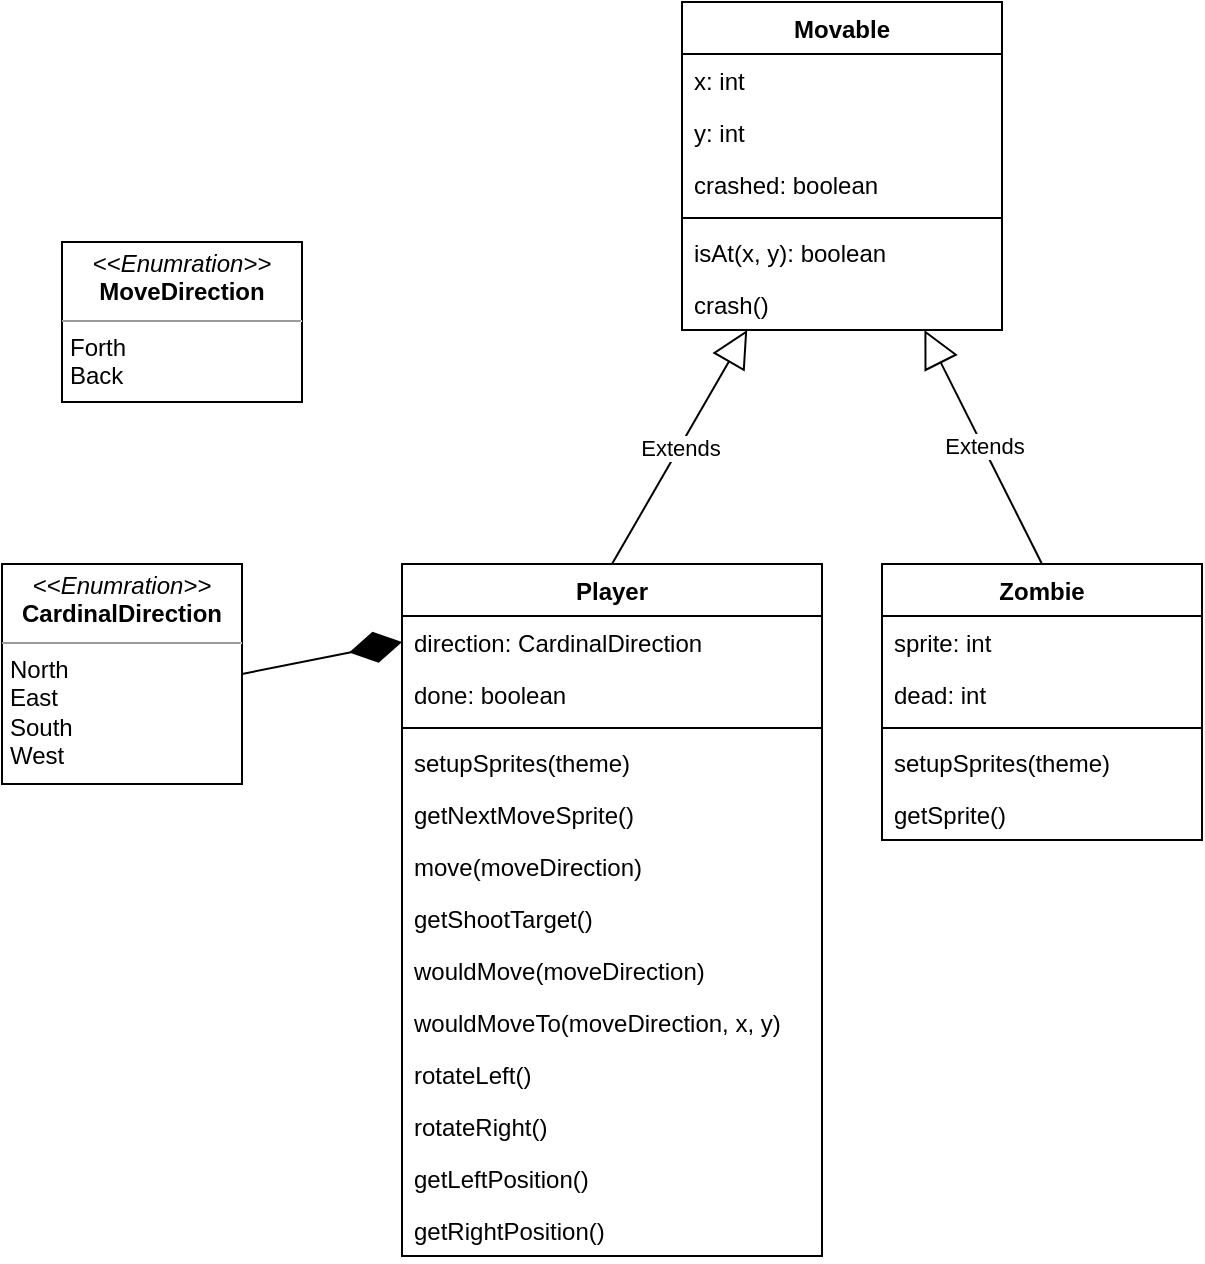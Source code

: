<mxfile version="17.4.4" type="device"><diagram id="NbDndeTtcB001uc9i8oT" name="Page-1"><mxGraphModel dx="1038" dy="547" grid="1" gridSize="10" guides="1" tooltips="1" connect="1" arrows="1" fold="1" page="1" pageScale="1" pageWidth="1169" pageHeight="1654" math="0" shadow="0"><root><mxCell id="0"/><mxCell id="1" parent="0"/><mxCell id="bDlVM_6Q_lE9BA9--f10-1" value="Player" style="swimlane;fontStyle=1;align=center;verticalAlign=top;childLayout=stackLayout;horizontal=1;startSize=26;horizontalStack=0;resizeParent=1;resizeParentMax=0;resizeLast=0;collapsible=1;marginBottom=0;" vertex="1" parent="1"><mxGeometry x="220" y="481" width="210" height="346" as="geometry"/></mxCell><mxCell id="bDlVM_6Q_lE9BA9--f10-2" value="direction: CardinalDirection" style="text;strokeColor=none;fillColor=none;align=left;verticalAlign=top;spacingLeft=4;spacingRight=4;overflow=hidden;rotatable=0;points=[[0,0.5],[1,0.5]];portConstraint=eastwest;" vertex="1" parent="bDlVM_6Q_lE9BA9--f10-1"><mxGeometry y="26" width="210" height="26" as="geometry"/></mxCell><mxCell id="bDlVM_6Q_lE9BA9--f10-3" value="done: boolean" style="text;strokeColor=none;fillColor=none;align=left;verticalAlign=top;spacingLeft=4;spacingRight=4;overflow=hidden;rotatable=0;points=[[0,0.5],[1,0.5]];portConstraint=eastwest;" vertex="1" parent="bDlVM_6Q_lE9BA9--f10-1"><mxGeometry y="52" width="210" height="26" as="geometry"/></mxCell><mxCell id="bDlVM_6Q_lE9BA9--f10-4" value="" style="line;strokeWidth=1;fillColor=none;align=left;verticalAlign=middle;spacingTop=-1;spacingLeft=3;spacingRight=3;rotatable=0;labelPosition=right;points=[];portConstraint=eastwest;" vertex="1" parent="bDlVM_6Q_lE9BA9--f10-1"><mxGeometry y="78" width="210" height="8" as="geometry"/></mxCell><mxCell id="bDlVM_6Q_lE9BA9--f10-5" value="setupSprites(theme)&#10;" style="text;strokeColor=none;fillColor=none;align=left;verticalAlign=top;spacingLeft=4;spacingRight=4;overflow=hidden;rotatable=0;points=[[0,0.5],[1,0.5]];portConstraint=eastwest;" vertex="1" parent="bDlVM_6Q_lE9BA9--f10-1"><mxGeometry y="86" width="210" height="26" as="geometry"/></mxCell><mxCell id="bDlVM_6Q_lE9BA9--f10-6" value="getNextMoveSprite()" style="text;strokeColor=none;fillColor=none;align=left;verticalAlign=top;spacingLeft=4;spacingRight=4;overflow=hidden;rotatable=0;points=[[0,0.5],[1,0.5]];portConstraint=eastwest;" vertex="1" parent="bDlVM_6Q_lE9BA9--f10-1"><mxGeometry y="112" width="210" height="26" as="geometry"/></mxCell><mxCell id="bDlVM_6Q_lE9BA9--f10-7" value="move(moveDirection)" style="text;strokeColor=none;fillColor=none;align=left;verticalAlign=top;spacingLeft=4;spacingRight=4;overflow=hidden;rotatable=0;points=[[0,0.5],[1,0.5]];portConstraint=eastwest;" vertex="1" parent="bDlVM_6Q_lE9BA9--f10-1"><mxGeometry y="138" width="210" height="26" as="geometry"/></mxCell><mxCell id="bDlVM_6Q_lE9BA9--f10-8" value="getShootTarget()" style="text;strokeColor=none;fillColor=none;align=left;verticalAlign=top;spacingLeft=4;spacingRight=4;overflow=hidden;rotatable=0;points=[[0,0.5],[1,0.5]];portConstraint=eastwest;" vertex="1" parent="bDlVM_6Q_lE9BA9--f10-1"><mxGeometry y="164" width="210" height="26" as="geometry"/></mxCell><mxCell id="bDlVM_6Q_lE9BA9--f10-9" value="wouldMove(moveDirection)" style="text;strokeColor=none;fillColor=none;align=left;verticalAlign=top;spacingLeft=4;spacingRight=4;overflow=hidden;rotatable=0;points=[[0,0.5],[1,0.5]];portConstraint=eastwest;" vertex="1" parent="bDlVM_6Q_lE9BA9--f10-1"><mxGeometry y="190" width="210" height="26" as="geometry"/></mxCell><mxCell id="bDlVM_6Q_lE9BA9--f10-10" value="wouldMoveTo(moveDirection, x, y)" style="text;strokeColor=none;fillColor=none;align=left;verticalAlign=top;spacingLeft=4;spacingRight=4;overflow=hidden;rotatable=0;points=[[0,0.5],[1,0.5]];portConstraint=eastwest;" vertex="1" parent="bDlVM_6Q_lE9BA9--f10-1"><mxGeometry y="216" width="210" height="26" as="geometry"/></mxCell><mxCell id="bDlVM_6Q_lE9BA9--f10-11" value="rotateLeft()" style="text;strokeColor=none;fillColor=none;align=left;verticalAlign=top;spacingLeft=4;spacingRight=4;overflow=hidden;rotatable=0;points=[[0,0.5],[1,0.5]];portConstraint=eastwest;" vertex="1" parent="bDlVM_6Q_lE9BA9--f10-1"><mxGeometry y="242" width="210" height="26" as="geometry"/></mxCell><mxCell id="bDlVM_6Q_lE9BA9--f10-12" value="rotateRight()" style="text;strokeColor=none;fillColor=none;align=left;verticalAlign=top;spacingLeft=4;spacingRight=4;overflow=hidden;rotatable=0;points=[[0,0.5],[1,0.5]];portConstraint=eastwest;" vertex="1" parent="bDlVM_6Q_lE9BA9--f10-1"><mxGeometry y="268" width="210" height="26" as="geometry"/></mxCell><mxCell id="bDlVM_6Q_lE9BA9--f10-13" value="getLeftPosition()" style="text;strokeColor=none;fillColor=none;align=left;verticalAlign=top;spacingLeft=4;spacingRight=4;overflow=hidden;rotatable=0;points=[[0,0.5],[1,0.5]];portConstraint=eastwest;" vertex="1" parent="bDlVM_6Q_lE9BA9--f10-1"><mxGeometry y="294" width="210" height="26" as="geometry"/></mxCell><mxCell id="bDlVM_6Q_lE9BA9--f10-14" value="getRightPosition()" style="text;strokeColor=none;fillColor=none;align=left;verticalAlign=top;spacingLeft=4;spacingRight=4;overflow=hidden;rotatable=0;points=[[0,0.5],[1,0.5]];portConstraint=eastwest;" vertex="1" parent="bDlVM_6Q_lE9BA9--f10-1"><mxGeometry y="320" width="210" height="26" as="geometry"/></mxCell><mxCell id="bDlVM_6Q_lE9BA9--f10-15" value="Zombie" style="swimlane;fontStyle=1;align=center;verticalAlign=top;childLayout=stackLayout;horizontal=1;startSize=26;horizontalStack=0;resizeParent=1;resizeParentMax=0;resizeLast=0;collapsible=1;marginBottom=0;" vertex="1" parent="1"><mxGeometry x="460" y="481" width="160" height="138" as="geometry"/></mxCell><mxCell id="bDlVM_6Q_lE9BA9--f10-16" value="sprite: int" style="text;strokeColor=none;fillColor=none;align=left;verticalAlign=top;spacingLeft=4;spacingRight=4;overflow=hidden;rotatable=0;points=[[0,0.5],[1,0.5]];portConstraint=eastwest;" vertex="1" parent="bDlVM_6Q_lE9BA9--f10-15"><mxGeometry y="26" width="160" height="26" as="geometry"/></mxCell><mxCell id="bDlVM_6Q_lE9BA9--f10-17" value="dead: int" style="text;strokeColor=none;fillColor=none;align=left;verticalAlign=top;spacingLeft=4;spacingRight=4;overflow=hidden;rotatable=0;points=[[0,0.5],[1,0.5]];portConstraint=eastwest;" vertex="1" parent="bDlVM_6Q_lE9BA9--f10-15"><mxGeometry y="52" width="160" height="26" as="geometry"/></mxCell><mxCell id="bDlVM_6Q_lE9BA9--f10-18" value="" style="line;strokeWidth=1;fillColor=none;align=left;verticalAlign=middle;spacingTop=-1;spacingLeft=3;spacingRight=3;rotatable=0;labelPosition=right;points=[];portConstraint=eastwest;" vertex="1" parent="bDlVM_6Q_lE9BA9--f10-15"><mxGeometry y="78" width="160" height="8" as="geometry"/></mxCell><mxCell id="bDlVM_6Q_lE9BA9--f10-19" value="setupSprites(theme)" style="text;strokeColor=none;fillColor=none;align=left;verticalAlign=top;spacingLeft=4;spacingRight=4;overflow=hidden;rotatable=0;points=[[0,0.5],[1,0.5]];portConstraint=eastwest;" vertex="1" parent="bDlVM_6Q_lE9BA9--f10-15"><mxGeometry y="86" width="160" height="26" as="geometry"/></mxCell><mxCell id="bDlVM_6Q_lE9BA9--f10-20" value="getSprite()" style="text;strokeColor=none;fillColor=none;align=left;verticalAlign=top;spacingLeft=4;spacingRight=4;overflow=hidden;rotatable=0;points=[[0,0.5],[1,0.5]];portConstraint=eastwest;" vertex="1" parent="bDlVM_6Q_lE9BA9--f10-15"><mxGeometry y="112" width="160" height="26" as="geometry"/></mxCell><mxCell id="bDlVM_6Q_lE9BA9--f10-21" value="Movable" style="swimlane;fontStyle=1;align=center;verticalAlign=top;childLayout=stackLayout;horizontal=1;startSize=26;horizontalStack=0;resizeParent=1;resizeParentMax=0;resizeLast=0;collapsible=1;marginBottom=0;" vertex="1" parent="1"><mxGeometry x="360" y="200" width="160" height="164" as="geometry"/></mxCell><mxCell id="bDlVM_6Q_lE9BA9--f10-22" value="x: int" style="text;strokeColor=none;fillColor=none;align=left;verticalAlign=top;spacingLeft=4;spacingRight=4;overflow=hidden;rotatable=0;points=[[0,0.5],[1,0.5]];portConstraint=eastwest;" vertex="1" parent="bDlVM_6Q_lE9BA9--f10-21"><mxGeometry y="26" width="160" height="26" as="geometry"/></mxCell><mxCell id="bDlVM_6Q_lE9BA9--f10-26" value="y: int" style="text;strokeColor=none;fillColor=none;align=left;verticalAlign=top;spacingLeft=4;spacingRight=4;overflow=hidden;rotatable=0;points=[[0,0.5],[1,0.5]];portConstraint=eastwest;" vertex="1" parent="bDlVM_6Q_lE9BA9--f10-21"><mxGeometry y="52" width="160" height="26" as="geometry"/></mxCell><mxCell id="bDlVM_6Q_lE9BA9--f10-25" value="crashed: boolean" style="text;strokeColor=none;fillColor=none;align=left;verticalAlign=top;spacingLeft=4;spacingRight=4;overflow=hidden;rotatable=0;points=[[0,0.5],[1,0.5]];portConstraint=eastwest;" vertex="1" parent="bDlVM_6Q_lE9BA9--f10-21"><mxGeometry y="78" width="160" height="26" as="geometry"/></mxCell><mxCell id="bDlVM_6Q_lE9BA9--f10-23" value="" style="line;strokeWidth=1;fillColor=none;align=left;verticalAlign=middle;spacingTop=-1;spacingLeft=3;spacingRight=3;rotatable=0;labelPosition=right;points=[];portConstraint=eastwest;" vertex="1" parent="bDlVM_6Q_lE9BA9--f10-21"><mxGeometry y="104" width="160" height="8" as="geometry"/></mxCell><mxCell id="bDlVM_6Q_lE9BA9--f10-24" value="isAt(x, y): boolean" style="text;strokeColor=none;fillColor=none;align=left;verticalAlign=top;spacingLeft=4;spacingRight=4;overflow=hidden;rotatable=0;points=[[0,0.5],[1,0.5]];portConstraint=eastwest;" vertex="1" parent="bDlVM_6Q_lE9BA9--f10-21"><mxGeometry y="112" width="160" height="26" as="geometry"/></mxCell><mxCell id="bDlVM_6Q_lE9BA9--f10-33" value="crash()" style="text;strokeColor=none;fillColor=none;align=left;verticalAlign=top;spacingLeft=4;spacingRight=4;overflow=hidden;rotatable=0;points=[[0,0.5],[1,0.5]];portConstraint=eastwest;" vertex="1" parent="bDlVM_6Q_lE9BA9--f10-21"><mxGeometry y="138" width="160" height="26" as="geometry"/></mxCell><mxCell id="bDlVM_6Q_lE9BA9--f10-34" value="Extends" style="endArrow=block;endSize=16;endFill=0;html=1;rounded=0;exitX=0.5;exitY=0;exitDx=0;exitDy=0;" edge="1" parent="1" source="bDlVM_6Q_lE9BA9--f10-1" target="bDlVM_6Q_lE9BA9--f10-21"><mxGeometry width="160" relative="1" as="geometry"><mxPoint x="325" y="430" as="sourcePoint"/><mxPoint x="310" y="380" as="targetPoint"/></mxGeometry></mxCell><mxCell id="bDlVM_6Q_lE9BA9--f10-36" value="Extends" style="endArrow=block;endSize=16;endFill=0;html=1;rounded=0;exitX=0.5;exitY=0;exitDx=0;exitDy=0;" edge="1" parent="1" source="bDlVM_6Q_lE9BA9--f10-15" target="bDlVM_6Q_lE9BA9--f10-21"><mxGeometry width="160" relative="1" as="geometry"><mxPoint x="335" y="491" as="sourcePoint"/><mxPoint x="402.613" y="374" as="targetPoint"/></mxGeometry></mxCell><mxCell id="bDlVM_6Q_lE9BA9--f10-37" value="&lt;p style=&quot;margin: 0px ; margin-top: 4px ; text-align: center&quot;&gt;&lt;i&gt;&amp;lt;&amp;lt;Enumration&amp;gt;&amp;gt;&lt;/i&gt;&lt;br&gt;&lt;b&gt;MoveDirection&lt;/b&gt;&lt;/p&gt;&lt;hr size=&quot;1&quot;&gt;&lt;p style=&quot;margin: 0px ; margin-left: 4px&quot;&gt;Forth&lt;/p&gt;&lt;p style=&quot;margin: 0px ; margin-left: 4px&quot;&gt;Back&lt;/p&gt;" style="verticalAlign=top;align=left;overflow=fill;fontSize=12;fontFamily=Helvetica;html=1;" vertex="1" parent="1"><mxGeometry x="50" y="320" width="120" height="80" as="geometry"/></mxCell><mxCell id="bDlVM_6Q_lE9BA9--f10-38" value="" style="endArrow=diamondThin;endFill=1;endSize=24;html=1;rounded=0;exitX=1;exitY=0.5;exitDx=0;exitDy=0;entryX=0;entryY=0.5;entryDx=0;entryDy=0;" edge="1" parent="1" source="bDlVM_6Q_lE9BA9--f10-39" target="bDlVM_6Q_lE9BA9--f10-2"><mxGeometry width="160" relative="1" as="geometry"><mxPoint x="50" y="620" as="sourcePoint"/><mxPoint x="200" y="580" as="targetPoint"/></mxGeometry></mxCell><mxCell id="bDlVM_6Q_lE9BA9--f10-39" value="&lt;p style=&quot;margin: 0px ; margin-top: 4px ; text-align: center&quot;&gt;&lt;i&gt;&amp;lt;&amp;lt;Enumration&amp;gt;&amp;gt;&lt;/i&gt;&lt;br&gt;&lt;b&gt;CardinalDirection&lt;/b&gt;&lt;/p&gt;&lt;hr size=&quot;1&quot;&gt;&lt;p style=&quot;margin: 0px ; margin-left: 4px&quot;&gt;North&lt;/p&gt;&lt;p style=&quot;margin: 0px ; margin-left: 4px&quot;&gt;East&lt;/p&gt;&lt;p style=&quot;margin: 0px ; margin-left: 4px&quot;&gt;South&lt;/p&gt;&lt;p style=&quot;margin: 0px ; margin-left: 4px&quot;&gt;West&lt;/p&gt;" style="verticalAlign=top;align=left;overflow=fill;fontSize=12;fontFamily=Helvetica;html=1;" vertex="1" parent="1"><mxGeometry x="20" y="481" width="120" height="110" as="geometry"/></mxCell></root></mxGraphModel></diagram></mxfile>